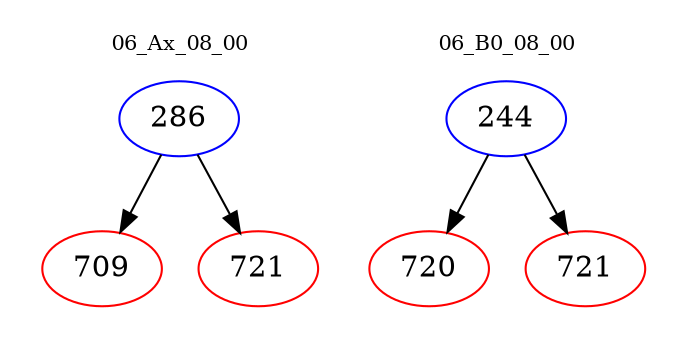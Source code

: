 digraph{
subgraph cluster_0 {
color = white
label = "06_Ax_08_00";
fontsize=10;
T0_286 [label="286", color="blue"]
T0_286 -> T0_709 [color="black"]
T0_709 [label="709", color="red"]
T0_286 -> T0_721 [color="black"]
T0_721 [label="721", color="red"]
}
subgraph cluster_1 {
color = white
label = "06_B0_08_00";
fontsize=10;
T1_244 [label="244", color="blue"]
T1_244 -> T1_720 [color="black"]
T1_720 [label="720", color="red"]
T1_244 -> T1_721 [color="black"]
T1_721 [label="721", color="red"]
}
}
